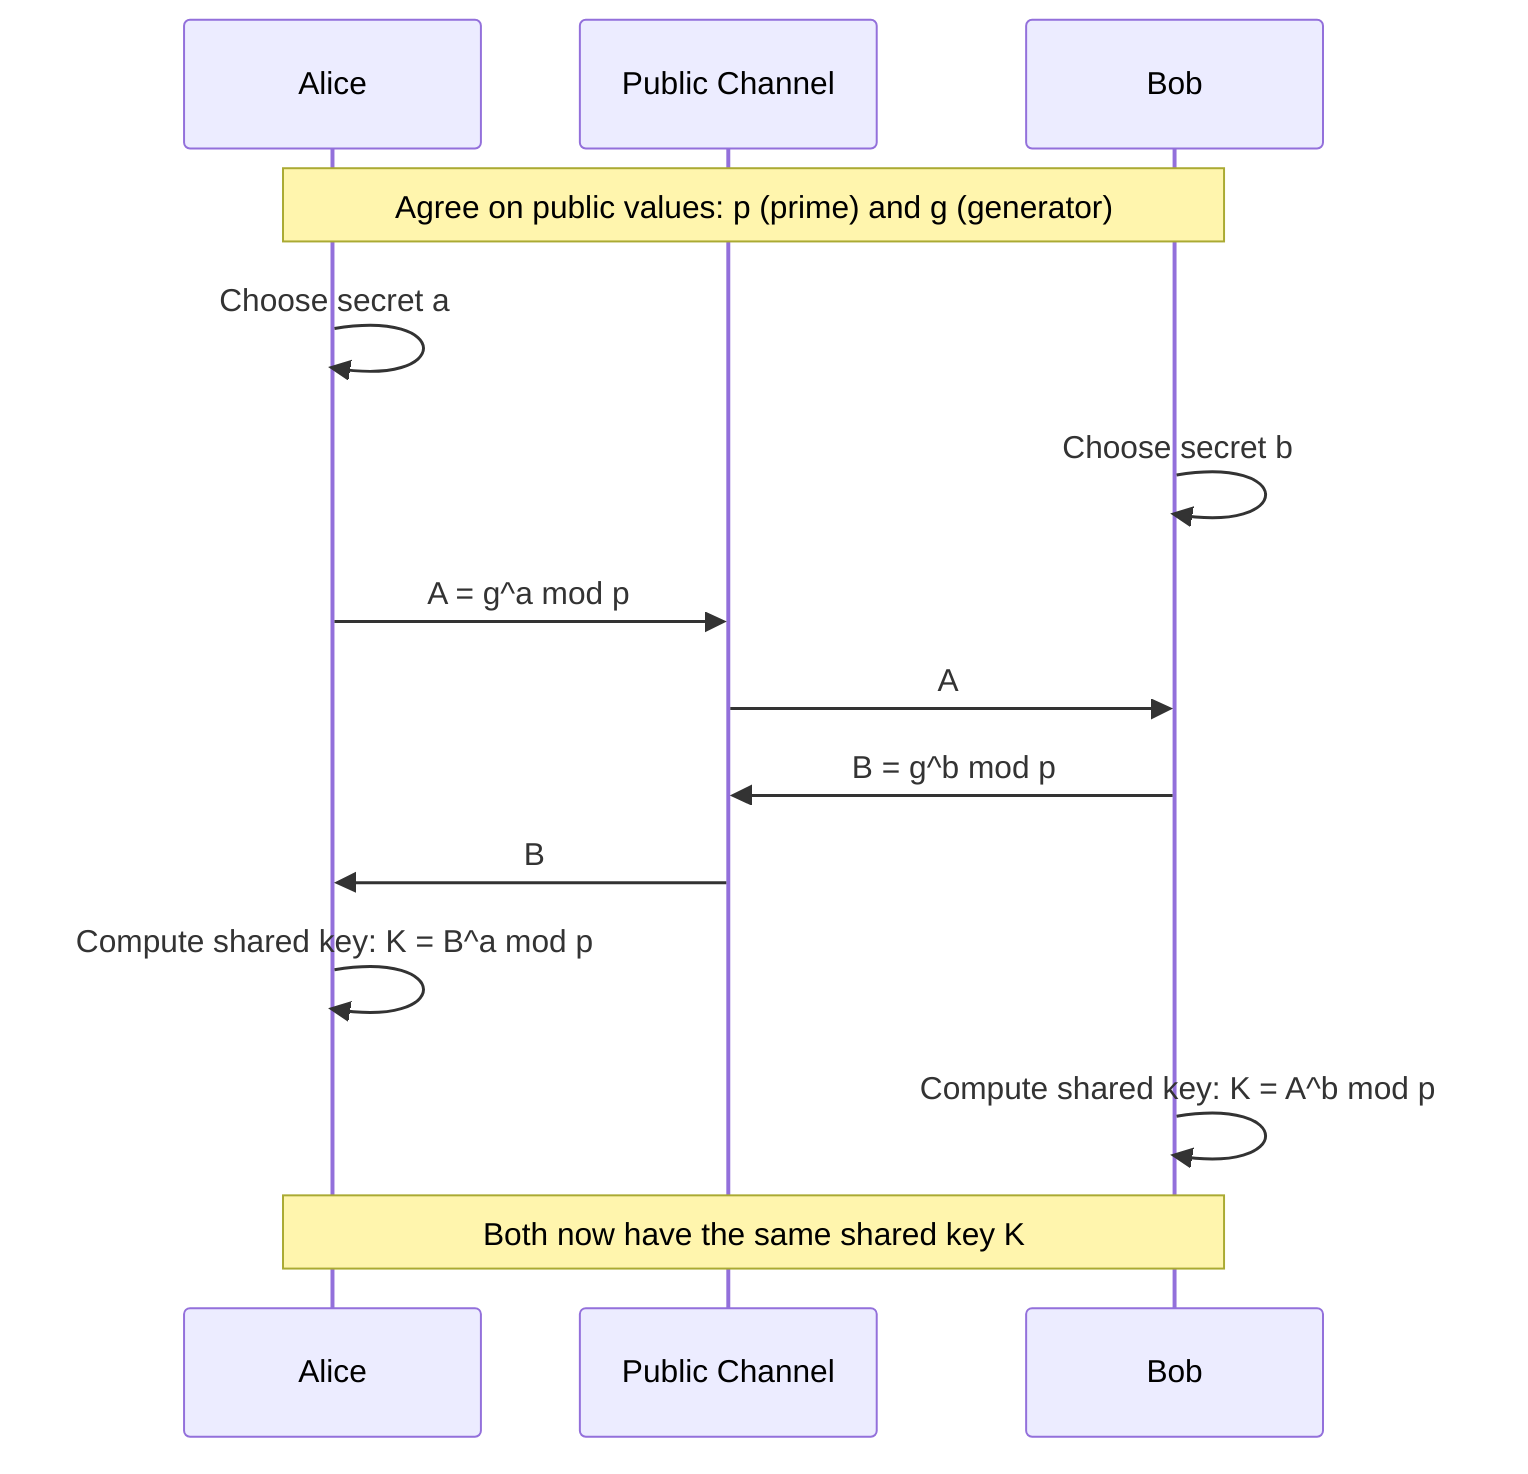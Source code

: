 sequenceDiagram
    participant Alice
    participant Public Channel
    participant Bob
    Note over Alice,Bob: Agree on public values: p (prime) and g (generator)
    Alice->>Alice: Choose secret a
    Bob->>Bob: Choose secret b
    Alice->>Public Channel: A = g^a mod p
    Public Channel->>Bob: A
    Bob->>Public Channel: B = g^b mod p
    Public Channel->>Alice: B
    Alice->>Alice: Compute shared key: K = B^a mod p
    Bob->>Bob: Compute shared key: K = A^b mod p
    Note over Alice,Bob: Both now have the same shared key K